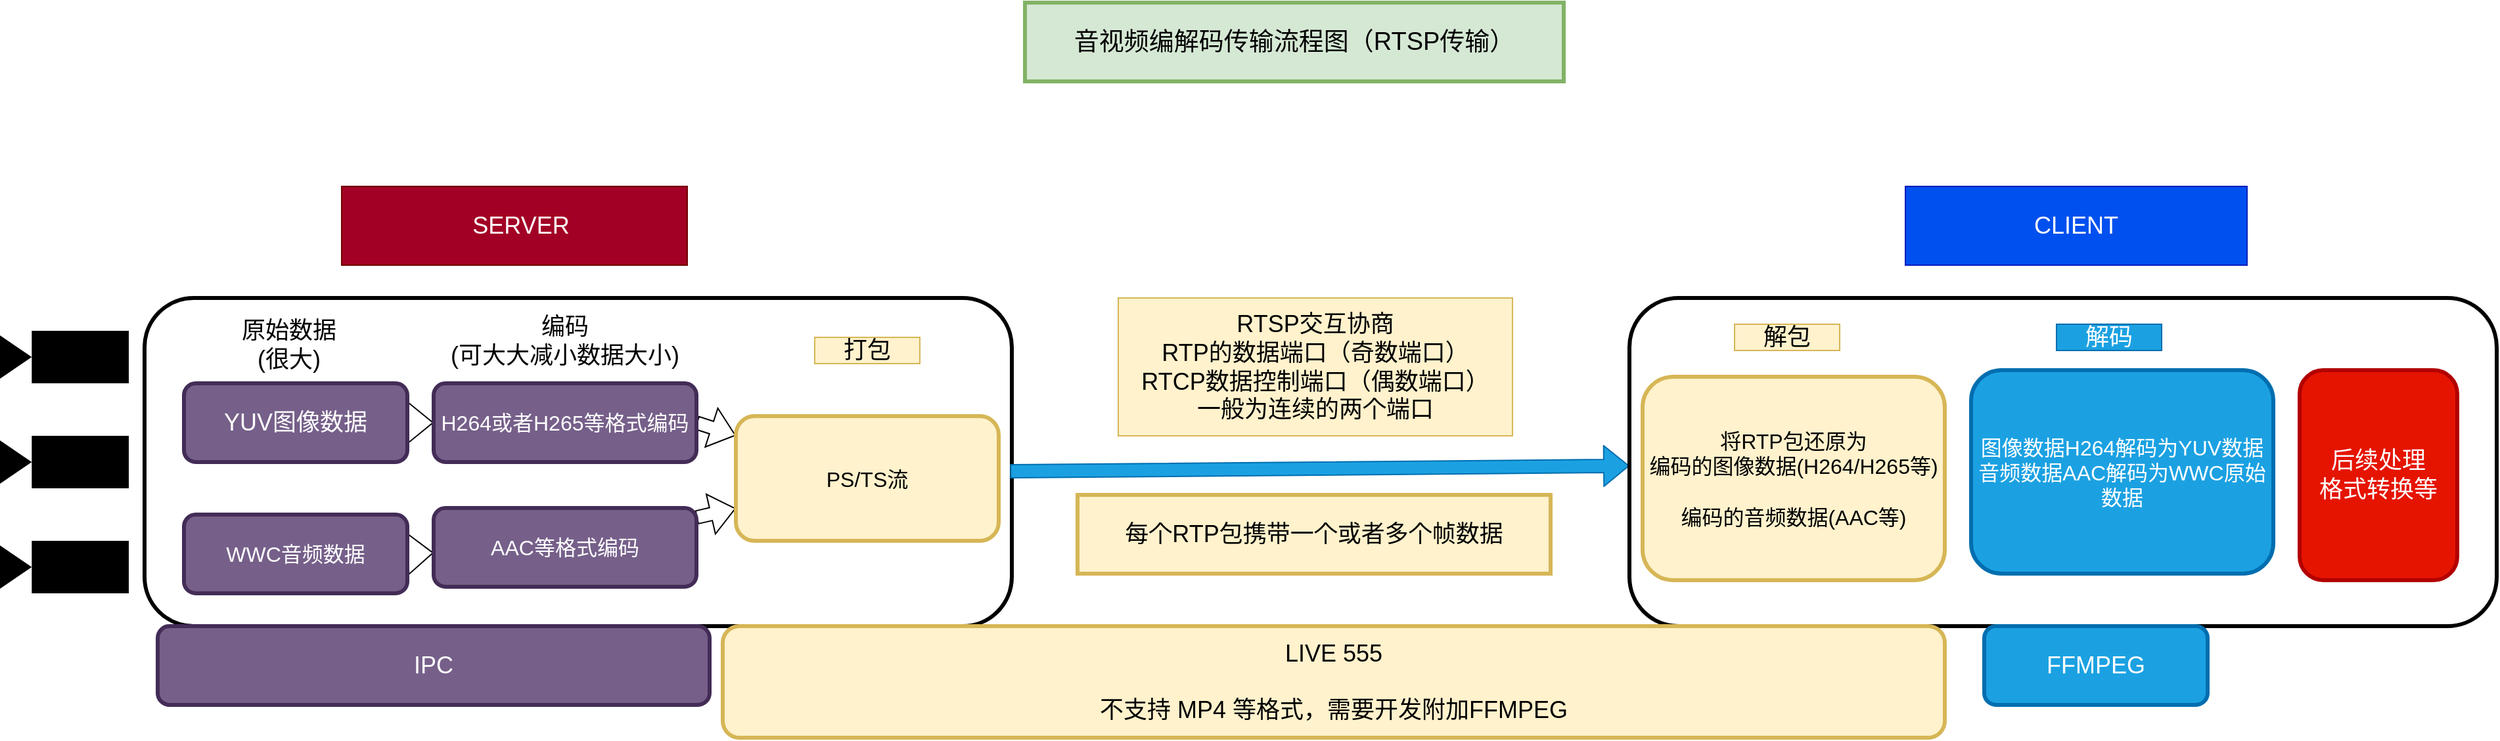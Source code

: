 <mxfile version="15.1.2" type="github">
  <diagram id="PSfZSLlQDoP36kE74XVU" name="Page-1">
    <mxGraphModel dx="2889" dy="1112" grid="1" gridSize="10" guides="1" tooltips="1" connect="1" arrows="1" fold="1" page="1" pageScale="1" pageWidth="827" pageHeight="1169" math="0" shadow="0">
      <root>
        <mxCell id="0" />
        <mxCell id="1" parent="0" />
        <mxCell id="QF4vBQPAdgZfjIRWzR2f-1" value="&lt;div&gt;&amp;nbsp; SERVER&lt;/div&gt;" style="rounded=0;whiteSpace=wrap;html=1;fontSize=18;fillColor=#a20025;strokeColor=#6F0000;fontColor=#ffffff;" vertex="1" parent="1">
          <mxGeometry x="-460" y="250" width="263" height="60" as="geometry" />
        </mxCell>
        <mxCell id="QF4vBQPAdgZfjIRWzR2f-2" value="CLIENT" style="rounded=0;whiteSpace=wrap;html=1;fontSize=18;fillColor=#0050ef;strokeColor=#001DBC;fontColor=#ffffff;" vertex="1" parent="1">
          <mxGeometry x="730" y="250" width="260" height="60" as="geometry" />
        </mxCell>
        <mxCell id="QF4vBQPAdgZfjIRWzR2f-3" value="&lt;div&gt;音视频编解码传输流程图（RTSP传输）&lt;/div&gt;" style="rounded=0;whiteSpace=wrap;html=1;fillColor=#d5e8d4;strokeColor=#82b366;strokeWidth=3;fontSize=19;" vertex="1" parent="1">
          <mxGeometry x="60" y="110" width="410" height="60" as="geometry" />
        </mxCell>
        <mxCell id="QF4vBQPAdgZfjIRWzR2f-4" value="" style="rounded=1;whiteSpace=wrap;html=1;fontSize=18;strokeWidth=3;" vertex="1" parent="1">
          <mxGeometry x="-610" y="335" width="660" height="250" as="geometry" />
        </mxCell>
        <mxCell id="QF4vBQPAdgZfjIRWzR2f-25" style="edgeStyle=none;shape=flexArrow;rounded=0;orthogonalLoop=1;jettySize=auto;html=1;exitX=1;exitY=0.5;exitDx=0;exitDy=0;entryX=0;entryY=0.5;entryDx=0;entryDy=0;fontSize=16;" edge="1" parent="1" source="QF4vBQPAdgZfjIRWzR2f-5" target="QF4vBQPAdgZfjIRWzR2f-21">
          <mxGeometry relative="1" as="geometry" />
        </mxCell>
        <mxCell id="QF4vBQPAdgZfjIRWzR2f-5" value="YUV图像数据" style="rounded=1;whiteSpace=wrap;html=1;fontSize=18;strokeWidth=3;fillColor=#76608a;strokeColor=#432D57;fontColor=#ffffff;" vertex="1" parent="1">
          <mxGeometry x="-580" y="400" width="170" height="60" as="geometry" />
        </mxCell>
        <mxCell id="QF4vBQPAdgZfjIRWzR2f-26" style="edgeStyle=none;shape=flexArrow;rounded=0;orthogonalLoop=1;jettySize=auto;html=1;exitX=1;exitY=0.5;exitDx=0;exitDy=0;fontSize=16;" edge="1" parent="1" source="QF4vBQPAdgZfjIRWzR2f-6" target="QF4vBQPAdgZfjIRWzR2f-23">
          <mxGeometry relative="1" as="geometry" />
        </mxCell>
        <mxCell id="QF4vBQPAdgZfjIRWzR2f-6" value="WWC音频数据" style="rounded=1;whiteSpace=wrap;html=1;fontSize=16;strokeWidth=3;fillColor=#76608a;strokeColor=#432D57;fontColor=#ffffff;" vertex="1" parent="1">
          <mxGeometry x="-580" y="500" width="170" height="60" as="geometry" />
        </mxCell>
        <mxCell id="QF4vBQPAdgZfjIRWzR2f-8" value="" style="shape=mxgraph.signs.tech.video_camera;html=1;pointerEvents=1;fillColor=#000000;strokeColor=none;verticalLabelPosition=bottom;verticalAlign=top;align=center;fontSize=16;rotation=-180;" vertex="1" parent="1">
          <mxGeometry x="-720" y="520" width="98" height="40" as="geometry" />
        </mxCell>
        <mxCell id="QF4vBQPAdgZfjIRWzR2f-9" value="" style="shape=mxgraph.signs.tech.video_camera;html=1;pointerEvents=1;fillColor=#000000;strokeColor=none;verticalLabelPosition=bottom;verticalAlign=top;align=center;fontSize=16;rotation=-180;" vertex="1" parent="1">
          <mxGeometry x="-720" y="440" width="98" height="40" as="geometry" />
        </mxCell>
        <mxCell id="QF4vBQPAdgZfjIRWzR2f-10" value="" style="shape=mxgraph.signs.tech.video_camera;html=1;pointerEvents=1;fillColor=#000000;strokeColor=none;verticalLabelPosition=bottom;verticalAlign=top;align=center;fontSize=16;rotation=-180;" vertex="1" parent="1">
          <mxGeometry x="-720" y="360" width="98" height="40" as="geometry" />
        </mxCell>
        <mxCell id="QF4vBQPAdgZfjIRWzR2f-33" style="edgeStyle=none;shape=flexArrow;rounded=0;orthogonalLoop=1;jettySize=auto;html=1;exitX=1;exitY=0.5;exitDx=0;exitDy=0;fontSize=18;" edge="1" parent="1" source="QF4vBQPAdgZfjIRWzR2f-21" target="QF4vBQPAdgZfjIRWzR2f-27">
          <mxGeometry relative="1" as="geometry" />
        </mxCell>
        <mxCell id="QF4vBQPAdgZfjIRWzR2f-21" value="H264或者H265等格式编码" style="rounded=1;whiteSpace=wrap;html=1;fontSize=16;strokeWidth=3;fillColor=#76608a;strokeColor=#432D57;fontColor=#ffffff;" vertex="1" parent="1">
          <mxGeometry x="-390" y="400" width="200" height="60" as="geometry" />
        </mxCell>
        <mxCell id="QF4vBQPAdgZfjIRWzR2f-32" value="" style="edgeStyle=none;shape=flexArrow;rounded=0;orthogonalLoop=1;jettySize=auto;html=1;fontSize=18;" edge="1" parent="1" source="QF4vBQPAdgZfjIRWzR2f-23" target="QF4vBQPAdgZfjIRWzR2f-27">
          <mxGeometry relative="1" as="geometry" />
        </mxCell>
        <mxCell id="QF4vBQPAdgZfjIRWzR2f-23" value="AAC等格式编码" style="rounded=1;whiteSpace=wrap;html=1;fontSize=16;strokeWidth=3;fillColor=#76608a;strokeColor=#432D57;fontColor=#ffffff;" vertex="1" parent="1">
          <mxGeometry x="-390" y="495" width="200" height="60" as="geometry" />
        </mxCell>
        <mxCell id="QF4vBQPAdgZfjIRWzR2f-27" value="&lt;div&gt;&lt;br&gt;&lt;/div&gt;&lt;div&gt;PS/TS流&lt;/div&gt;&lt;div&gt;&lt;br&gt;&lt;/div&gt;" style="rounded=1;whiteSpace=wrap;html=1;fontSize=16;strokeWidth=3;fillColor=#fff2cc;strokeColor=#d6b656;" vertex="1" parent="1">
          <mxGeometry x="-160" y="425" width="200" height="95" as="geometry" />
        </mxCell>
        <mxCell id="QF4vBQPAdgZfjIRWzR2f-29" value="&lt;div&gt;原始数据&lt;/div&gt;&lt;div&gt;(很大)&lt;br&gt;&lt;/div&gt;" style="text;html=1;strokeColor=none;fillColor=none;align=center;verticalAlign=middle;whiteSpace=wrap;rounded=0;fontSize=18;" vertex="1" parent="1">
          <mxGeometry x="-540" y="357.5" width="80" height="27.5" as="geometry" />
        </mxCell>
        <mxCell id="QF4vBQPAdgZfjIRWzR2f-30" value="&lt;div&gt;编码&lt;/div&gt;&lt;div&gt;(可大大减小数据大小)&lt;/div&gt;" style="text;html=1;strokeColor=none;fillColor=none;align=center;verticalAlign=middle;whiteSpace=wrap;rounded=0;fontSize=18;" vertex="1" parent="1">
          <mxGeometry x="-410" y="345" width="240" height="45" as="geometry" />
        </mxCell>
        <mxCell id="QF4vBQPAdgZfjIRWzR2f-31" value="打包" style="text;html=1;strokeColor=#d6b656;fillColor=#fff2cc;align=center;verticalAlign=middle;whiteSpace=wrap;rounded=0;fontSize=18;" vertex="1" parent="1">
          <mxGeometry x="-100" y="365" width="80" height="20" as="geometry" />
        </mxCell>
        <mxCell id="QF4vBQPAdgZfjIRWzR2f-34" value="" style="shape=flexArrow;endArrow=classic;html=1;fontSize=18;exitX=0.998;exitY=0.528;exitDx=0;exitDy=0;exitPerimeter=0;fillColor=#1ba1e2;strokeColor=#006EAF;" edge="1" parent="1" source="QF4vBQPAdgZfjIRWzR2f-4" target="QF4vBQPAdgZfjIRWzR2f-35">
          <mxGeometry width="50" height="50" relative="1" as="geometry">
            <mxPoint x="330" y="590" as="sourcePoint" />
            <mxPoint x="380" y="540" as="targetPoint" />
          </mxGeometry>
        </mxCell>
        <mxCell id="QF4vBQPAdgZfjIRWzR2f-35" value="" style="rounded=1;whiteSpace=wrap;html=1;fontSize=18;strokeWidth=3;" vertex="1" parent="1">
          <mxGeometry x="520" y="335" width="660" height="250" as="geometry" />
        </mxCell>
        <mxCell id="QF4vBQPAdgZfjIRWzR2f-36" value="&lt;div&gt;RTSP交互协商&lt;/div&gt;&lt;div&gt;RTP的数据端口（奇数端口）&lt;/div&gt;&lt;div&gt;RTCP数据控制端口（偶数端口）&lt;/div&gt;&lt;div&gt;一般为连续的两个端口&lt;br&gt;&lt;/div&gt;" style="text;html=1;strokeColor=#d6b656;fillColor=#fff2cc;align=center;verticalAlign=middle;whiteSpace=wrap;rounded=0;fontSize=18;" vertex="1" parent="1">
          <mxGeometry x="131" y="335" width="300" height="105" as="geometry" />
        </mxCell>
        <mxCell id="QF4vBQPAdgZfjIRWzR2f-38" value="&lt;div&gt;LIVE 555&lt;/div&gt;&lt;div&gt;&lt;br&gt;&lt;/div&gt;&lt;div&gt;不支持 MP4 等格式，需要开发附加FFMPEG&lt;/div&gt;" style="rounded=1;whiteSpace=wrap;html=1;fontSize=18;strokeWidth=3;fillColor=#fff2cc;strokeColor=#d6b656;" vertex="1" parent="1">
          <mxGeometry x="-170" y="585" width="930" height="85" as="geometry" />
        </mxCell>
        <mxCell id="QF4vBQPAdgZfjIRWzR2f-39" value="&lt;div&gt;将RTP包还原为&lt;/div&gt;&lt;div&gt;编码的图像数据(H264/H265等)&lt;/div&gt;&lt;div&gt;&lt;br&gt;&lt;/div&gt;&lt;div&gt;编码的音频数据(AAC等)&lt;br&gt;&lt;/div&gt;" style="rounded=1;whiteSpace=wrap;html=1;fontSize=16;strokeWidth=3;fillColor=#fff2cc;strokeColor=#d6b656;" vertex="1" parent="1">
          <mxGeometry x="530" y="395" width="230" height="155" as="geometry" />
        </mxCell>
        <mxCell id="QF4vBQPAdgZfjIRWzR2f-40" value="解包" style="text;html=1;strokeColor=#d6b656;fillColor=#fff2cc;align=center;verticalAlign=middle;whiteSpace=wrap;rounded=0;fontSize=18;" vertex="1" parent="1">
          <mxGeometry x="600" y="355" width="80" height="20" as="geometry" />
        </mxCell>
        <mxCell id="QF4vBQPAdgZfjIRWzR2f-42" value="每个RTP包携带一个或者多个帧数据" style="rounded=0;whiteSpace=wrap;html=1;fontSize=18;strokeWidth=3;fillColor=#fff2cc;strokeColor=#d6b656;" vertex="1" parent="1">
          <mxGeometry x="100" y="485" width="360" height="60" as="geometry" />
        </mxCell>
        <mxCell id="QF4vBQPAdgZfjIRWzR2f-44" value="解码" style="text;html=1;align=center;verticalAlign=middle;whiteSpace=wrap;rounded=0;fontSize=18;fillColor=#1ba1e2;strokeColor=#006EAF;fontColor=#ffffff;" vertex="1" parent="1">
          <mxGeometry x="845" y="355" width="80" height="20" as="geometry" />
        </mxCell>
        <mxCell id="QF4vBQPAdgZfjIRWzR2f-45" value="FFMPEG" style="rounded=1;whiteSpace=wrap;html=1;fontSize=18;strokeWidth=3;fillColor=#1ba1e2;strokeColor=#006EAF;fontColor=#ffffff;" vertex="1" parent="1">
          <mxGeometry x="790" y="585" width="170" height="60" as="geometry" />
        </mxCell>
        <mxCell id="QF4vBQPAdgZfjIRWzR2f-46" value="&lt;div&gt;图像数据H264解码为YUV数据&lt;/div&gt;&lt;div&gt;音频数据AAC解码为WWC原始数据&lt;br&gt;&lt;/div&gt;" style="rounded=1;whiteSpace=wrap;html=1;fontSize=16;strokeWidth=3;fillColor=#1ba1e2;strokeColor=#006EAF;fontColor=#ffffff;" vertex="1" parent="1">
          <mxGeometry x="780" y="390" width="230" height="155" as="geometry" />
        </mxCell>
        <mxCell id="QF4vBQPAdgZfjIRWzR2f-47" value="IPC" style="rounded=1;whiteSpace=wrap;html=1;fontSize=18;strokeWidth=3;fillColor=#76608a;strokeColor=#432D57;fontColor=#ffffff;" vertex="1" parent="1">
          <mxGeometry x="-600" y="585" width="420" height="60" as="geometry" />
        </mxCell>
        <mxCell id="QF4vBQPAdgZfjIRWzR2f-48" style="edgeStyle=none;shape=flexArrow;rounded=0;orthogonalLoop=1;jettySize=auto;html=1;exitX=1;exitY=0.5;exitDx=0;exitDy=0;fontSize=18;" edge="1" parent="1" source="QF4vBQPAdgZfjIRWzR2f-47" target="QF4vBQPAdgZfjIRWzR2f-47">
          <mxGeometry relative="1" as="geometry" />
        </mxCell>
        <mxCell id="QF4vBQPAdgZfjIRWzR2f-49" value="&lt;div&gt;后续处理&lt;/div&gt;&lt;div&gt;格式转换等&lt;br&gt;&lt;/div&gt;" style="rounded=1;whiteSpace=wrap;html=1;fontSize=18;strokeWidth=3;fillColor=#e51400;strokeColor=#B20000;fontColor=#ffffff;" vertex="1" parent="1">
          <mxGeometry x="1030" y="390" width="120" height="160" as="geometry" />
        </mxCell>
      </root>
    </mxGraphModel>
  </diagram>
</mxfile>
